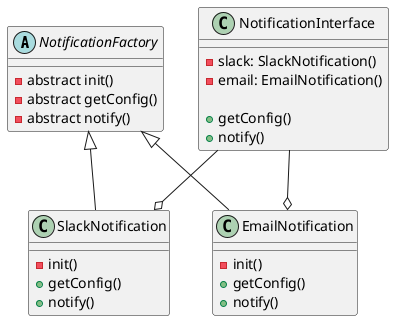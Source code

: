 @startuml
abstract class NotificationFactory {
    - abstract init()
    - abstract getConfig()
    - abstract notify()
}

class SlackNotification extends NotificationFactory {
    - init()
    + getConfig()
    + notify()
}

class EmailNotification extends NotificationFactory {
    - init()
    + getConfig()
    + notify()
}

class NotificationInterface {
    - slack: SlackNotification()
    - email: EmailNotification()

    + getConfig()
    + notify()
}

NotificationInterface --o SlackNotification
NotificationInterface --o EmailNotification
@enduml